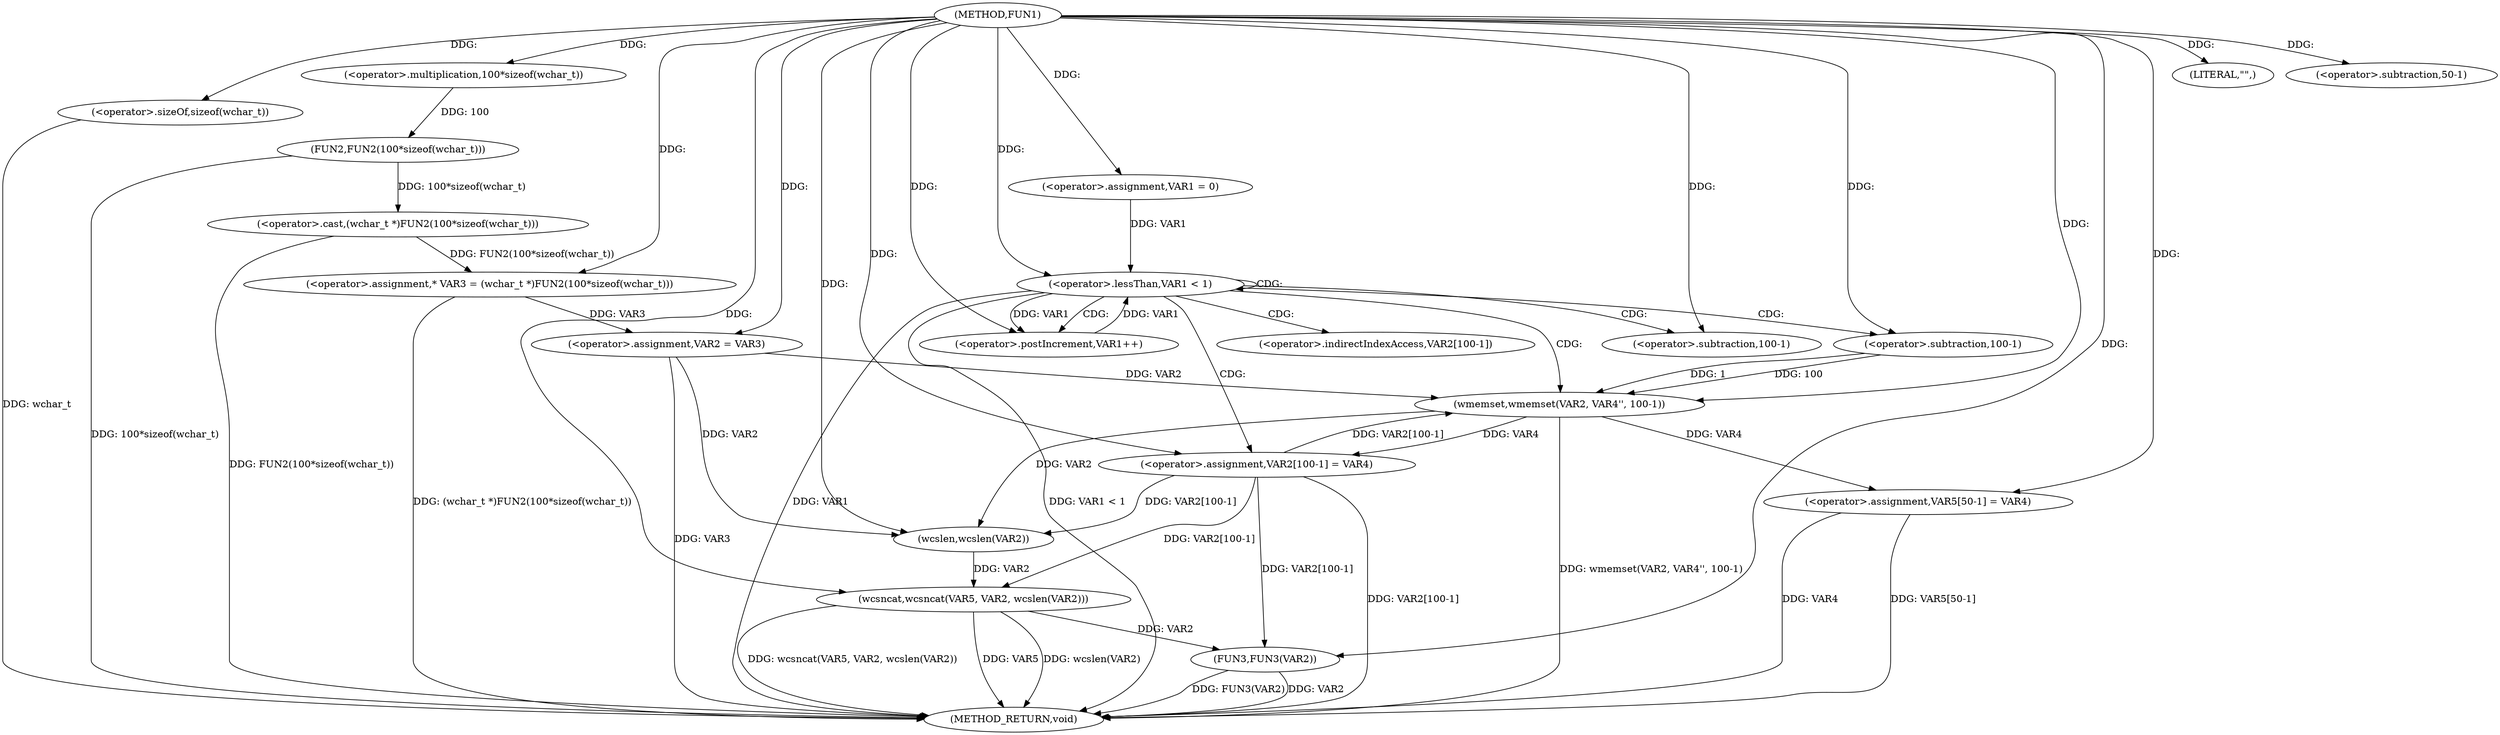 digraph FUN1 {  
"1000100" [label = "(METHOD,FUN1)" ]
"1000156" [label = "(METHOD_RETURN,void)" ]
"1000105" [label = "(<operator>.assignment,* VAR3 = (wchar_t *)FUN2(100*sizeof(wchar_t)))" ]
"1000107" [label = "(<operator>.cast,(wchar_t *)FUN2(100*sizeof(wchar_t)))" ]
"1000109" [label = "(FUN2,FUN2(100*sizeof(wchar_t)))" ]
"1000110" [label = "(<operator>.multiplication,100*sizeof(wchar_t))" ]
"1000112" [label = "(<operator>.sizeOf,sizeof(wchar_t))" ]
"1000114" [label = "(<operator>.assignment,VAR2 = VAR3)" ]
"1000118" [label = "(<operator>.assignment,VAR1 = 0)" ]
"1000121" [label = "(<operator>.lessThan,VAR1 < 1)" ]
"1000124" [label = "(<operator>.postIncrement,VAR1++)" ]
"1000127" [label = "(wmemset,wmemset(VAR2, VAR4'', 100-1))" ]
"1000130" [label = "(<operator>.subtraction,100-1)" ]
"1000133" [label = "(<operator>.assignment,VAR2[100-1] = VAR4)" ]
"1000136" [label = "(<operator>.subtraction,100-1)" ]
"1000141" [label = "(LITERAL,\"\",)" ]
"1000142" [label = "(wcsncat,wcsncat(VAR5, VAR2, wcslen(VAR2)))" ]
"1000145" [label = "(wcslen,wcslen(VAR2))" ]
"1000147" [label = "(<operator>.assignment,VAR5[50-1] = VAR4)" ]
"1000150" [label = "(<operator>.subtraction,50-1)" ]
"1000154" [label = "(FUN3,FUN3(VAR2))" ]
"1000134" [label = "(<operator>.indirectIndexAccess,VAR2[100-1])" ]
  "1000142" -> "1000156"  [ label = "DDG: wcsncat(VAR5, VAR2, wcslen(VAR2))"] 
  "1000105" -> "1000156"  [ label = "DDG: (wchar_t *)FUN2(100*sizeof(wchar_t))"] 
  "1000121" -> "1000156"  [ label = "DDG: VAR1 < 1"] 
  "1000147" -> "1000156"  [ label = "DDG: VAR5[50-1]"] 
  "1000154" -> "1000156"  [ label = "DDG: FUN3(VAR2)"] 
  "1000107" -> "1000156"  [ label = "DDG: FUN2(100*sizeof(wchar_t))"] 
  "1000154" -> "1000156"  [ label = "DDG: VAR2"] 
  "1000133" -> "1000156"  [ label = "DDG: VAR2[100-1]"] 
  "1000127" -> "1000156"  [ label = "DDG: wmemset(VAR2, VAR4'', 100-1)"] 
  "1000147" -> "1000156"  [ label = "DDG: VAR4"] 
  "1000112" -> "1000156"  [ label = "DDG: wchar_t"] 
  "1000109" -> "1000156"  [ label = "DDG: 100*sizeof(wchar_t)"] 
  "1000142" -> "1000156"  [ label = "DDG: VAR5"] 
  "1000121" -> "1000156"  [ label = "DDG: VAR1"] 
  "1000142" -> "1000156"  [ label = "DDG: wcslen(VAR2)"] 
  "1000114" -> "1000156"  [ label = "DDG: VAR3"] 
  "1000107" -> "1000105"  [ label = "DDG: FUN2(100*sizeof(wchar_t))"] 
  "1000100" -> "1000105"  [ label = "DDG: "] 
  "1000109" -> "1000107"  [ label = "DDG: 100*sizeof(wchar_t)"] 
  "1000110" -> "1000109"  [ label = "DDG: 100"] 
  "1000100" -> "1000110"  [ label = "DDG: "] 
  "1000100" -> "1000112"  [ label = "DDG: "] 
  "1000105" -> "1000114"  [ label = "DDG: VAR3"] 
  "1000100" -> "1000114"  [ label = "DDG: "] 
  "1000100" -> "1000118"  [ label = "DDG: "] 
  "1000124" -> "1000121"  [ label = "DDG: VAR1"] 
  "1000118" -> "1000121"  [ label = "DDG: VAR1"] 
  "1000100" -> "1000121"  [ label = "DDG: "] 
  "1000121" -> "1000124"  [ label = "DDG: VAR1"] 
  "1000100" -> "1000124"  [ label = "DDG: "] 
  "1000133" -> "1000127"  [ label = "DDG: VAR2[100-1]"] 
  "1000114" -> "1000127"  [ label = "DDG: VAR2"] 
  "1000100" -> "1000127"  [ label = "DDG: "] 
  "1000130" -> "1000127"  [ label = "DDG: 100"] 
  "1000130" -> "1000127"  [ label = "DDG: 1"] 
  "1000100" -> "1000130"  [ label = "DDG: "] 
  "1000127" -> "1000133"  [ label = "DDG: VAR4"] 
  "1000100" -> "1000133"  [ label = "DDG: "] 
  "1000100" -> "1000136"  [ label = "DDG: "] 
  "1000100" -> "1000141"  [ label = "DDG: "] 
  "1000100" -> "1000142"  [ label = "DDG: "] 
  "1000133" -> "1000142"  [ label = "DDG: VAR2[100-1]"] 
  "1000145" -> "1000142"  [ label = "DDG: VAR2"] 
  "1000133" -> "1000145"  [ label = "DDG: VAR2[100-1]"] 
  "1000114" -> "1000145"  [ label = "DDG: VAR2"] 
  "1000127" -> "1000145"  [ label = "DDG: VAR2"] 
  "1000100" -> "1000145"  [ label = "DDG: "] 
  "1000100" -> "1000147"  [ label = "DDG: "] 
  "1000127" -> "1000147"  [ label = "DDG: VAR4"] 
  "1000100" -> "1000150"  [ label = "DDG: "] 
  "1000142" -> "1000154"  [ label = "DDG: VAR2"] 
  "1000133" -> "1000154"  [ label = "DDG: VAR2[100-1]"] 
  "1000100" -> "1000154"  [ label = "DDG: "] 
  "1000121" -> "1000121"  [ label = "CDG: "] 
  "1000121" -> "1000124"  [ label = "CDG: "] 
  "1000121" -> "1000130"  [ label = "CDG: "] 
  "1000121" -> "1000133"  [ label = "CDG: "] 
  "1000121" -> "1000136"  [ label = "CDG: "] 
  "1000121" -> "1000127"  [ label = "CDG: "] 
  "1000121" -> "1000134"  [ label = "CDG: "] 
}
